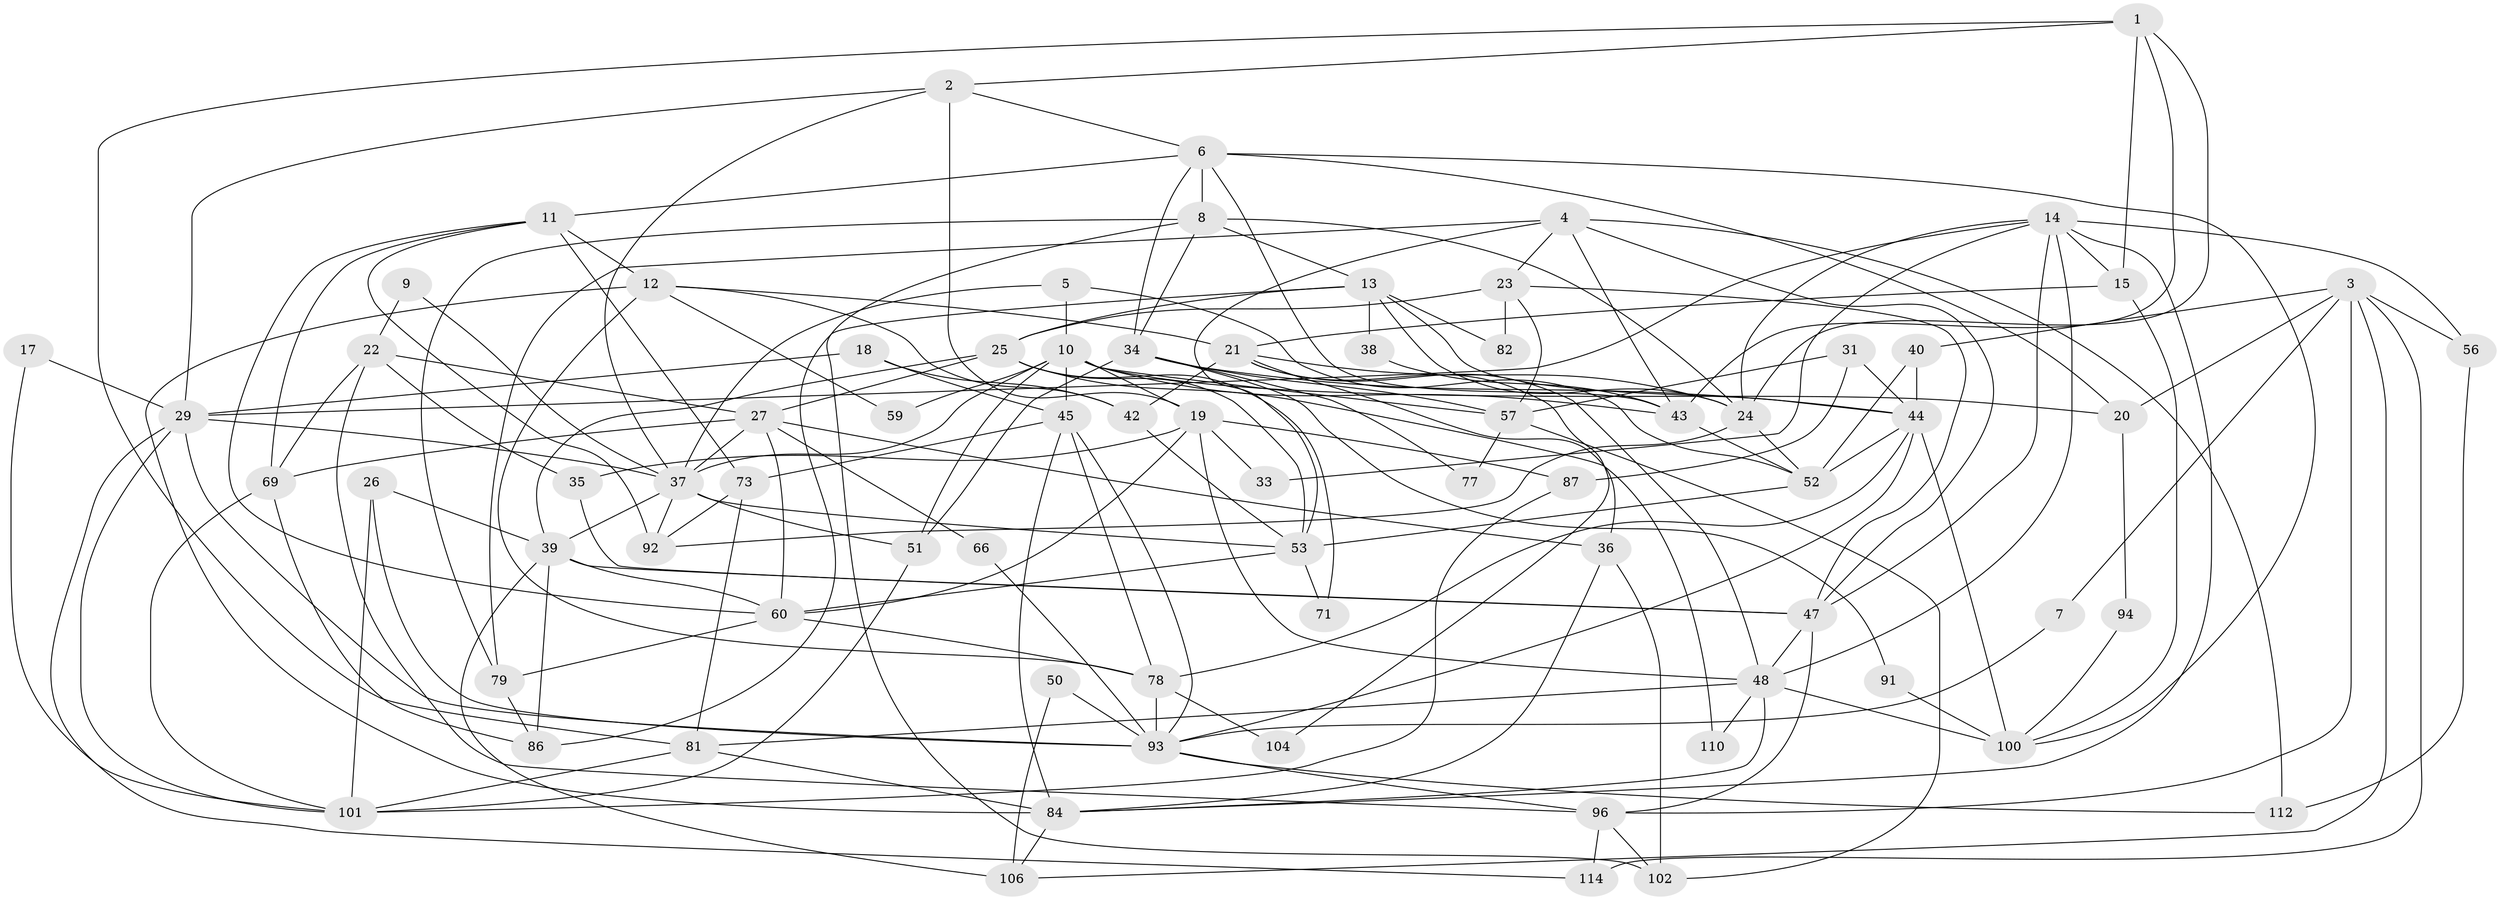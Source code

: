 // original degree distribution, {4: 0.2413793103448276, 3: 0.25862068965517243, 5: 0.1896551724137931, 2: 0.15517241379310345, 6: 0.10344827586206896, 7: 0.04310344827586207, 9: 0.008620689655172414}
// Generated by graph-tools (version 1.1) at 2025/11/02/27/25 16:11:24]
// undirected, 75 vertices, 183 edges
graph export_dot {
graph [start="1"]
  node [color=gray90,style=filled];
  1 [super="+63"];
  2 [super="+28"];
  3 [super="+90"];
  4 [super="+62"];
  5;
  6 [super="+49"];
  7;
  8 [super="+111"];
  9;
  10 [super="+108"];
  11 [super="+109"];
  12 [super="+70"];
  13 [super="+64"];
  14 [super="+16"];
  15;
  17;
  18;
  19 [super="+116"];
  20;
  21 [super="+30"];
  22 [super="+68"];
  23 [super="+80"];
  24 [super="+41"];
  25 [super="+105"];
  26;
  27 [super="+58"];
  29 [super="+55"];
  31 [super="+32"];
  33;
  34 [super="+99"];
  35;
  36;
  37 [super="+61"];
  38;
  39 [super="+46"];
  40;
  42;
  43 [super="+115"];
  44 [super="+65"];
  45 [super="+75"];
  47 [super="+76"];
  48 [super="+89"];
  50;
  51 [super="+54"];
  52 [super="+83"];
  53 [super="+67"];
  56;
  57 [super="+74"];
  59;
  60 [super="+72"];
  66;
  69 [super="+98"];
  71;
  73;
  77;
  78 [super="+88"];
  79;
  81 [super="+85"];
  82;
  84 [super="+113"];
  86;
  87;
  91;
  92;
  93 [super="+95"];
  94;
  96 [super="+97"];
  100 [super="+107"];
  101 [super="+103"];
  102;
  104;
  106;
  110;
  112;
  114;
  1 -- 15;
  1 -- 81;
  1 -- 24;
  1 -- 2;
  1 -- 43;
  2 -- 37;
  2 -- 19;
  2 -- 29;
  2 -- 6;
  3 -- 96;
  3 -- 40;
  3 -- 7;
  3 -- 20;
  3 -- 56;
  3 -- 106;
  3 -- 114;
  4 -- 43;
  4 -- 112;
  4 -- 53;
  4 -- 23;
  4 -- 79;
  4 -- 47;
  5 -- 10;
  5 -- 37;
  5 -- 52;
  6 -- 20;
  6 -- 34;
  6 -- 8;
  6 -- 11;
  6 -- 43;
  6 -- 100;
  7 -- 93;
  8 -- 13;
  8 -- 24 [weight=2];
  8 -- 34;
  8 -- 102;
  8 -- 79;
  9 -- 37;
  9 -- 22;
  10 -- 37;
  10 -- 20;
  10 -- 19;
  10 -- 43;
  10 -- 59;
  10 -- 45;
  10 -- 57;
  10 -- 51;
  11 -- 92;
  11 -- 73;
  11 -- 69;
  11 -- 12 [weight=2];
  11 -- 60;
  12 -- 84;
  12 -- 42;
  12 -- 78;
  12 -- 59;
  12 -- 21;
  13 -- 24;
  13 -- 44;
  13 -- 82;
  13 -- 38;
  13 -- 86;
  13 -- 25;
  14 -- 29;
  14 -- 33;
  14 -- 56;
  14 -- 84;
  14 -- 48;
  14 -- 24;
  14 -- 47;
  14 -- 15;
  15 -- 21;
  15 -- 100;
  17 -- 101;
  17 -- 29;
  18 -- 42;
  18 -- 29;
  18 -- 45;
  19 -- 33;
  19 -- 35;
  19 -- 87;
  19 -- 48;
  19 -- 60;
  20 -- 94;
  21 -- 36;
  21 -- 48;
  21 -- 104;
  21 -- 24;
  21 -- 42;
  22 -- 35;
  22 -- 96;
  22 -- 69;
  22 -- 27;
  23 -- 57 [weight=2];
  23 -- 82;
  23 -- 47;
  23 -- 25;
  24 -- 92;
  24 -- 52;
  25 -- 27;
  25 -- 71;
  25 -- 110;
  25 -- 53;
  25 -- 39;
  26 -- 39;
  26 -- 101;
  26 -- 93;
  27 -- 36;
  27 -- 69;
  27 -- 66;
  27 -- 37;
  27 -- 60;
  29 -- 101;
  29 -- 114;
  29 -- 93;
  29 -- 37;
  31 -- 87;
  31 -- 57;
  31 -- 44;
  34 -- 91;
  34 -- 44;
  34 -- 51;
  34 -- 57;
  34 -- 77;
  35 -- 47;
  36 -- 84;
  36 -- 102;
  37 -- 92;
  37 -- 39;
  37 -- 53;
  37 -- 51;
  38 -- 43;
  39 -- 60;
  39 -- 106;
  39 -- 47;
  39 -- 86;
  40 -- 44;
  40 -- 52;
  42 -- 53;
  43 -- 52;
  44 -- 100;
  44 -- 78;
  44 -- 93;
  44 -- 52;
  45 -- 84;
  45 -- 73;
  45 -- 93;
  45 -- 78;
  47 -- 48;
  47 -- 96;
  48 -- 110;
  48 -- 81;
  48 -- 84;
  48 -- 100;
  50 -- 106;
  50 -- 93;
  51 -- 101;
  52 -- 53;
  53 -- 71;
  53 -- 60;
  56 -- 112;
  57 -- 102;
  57 -- 77;
  60 -- 79;
  60 -- 78;
  66 -- 93;
  69 -- 86;
  69 -- 101;
  73 -- 92;
  73 -- 81;
  78 -- 93 [weight=2];
  78 -- 104;
  79 -- 86;
  81 -- 84;
  81 -- 101;
  84 -- 106;
  87 -- 101;
  91 -- 100 [weight=2];
  93 -- 112;
  93 -- 96;
  94 -- 100;
  96 -- 102;
  96 -- 114;
}
